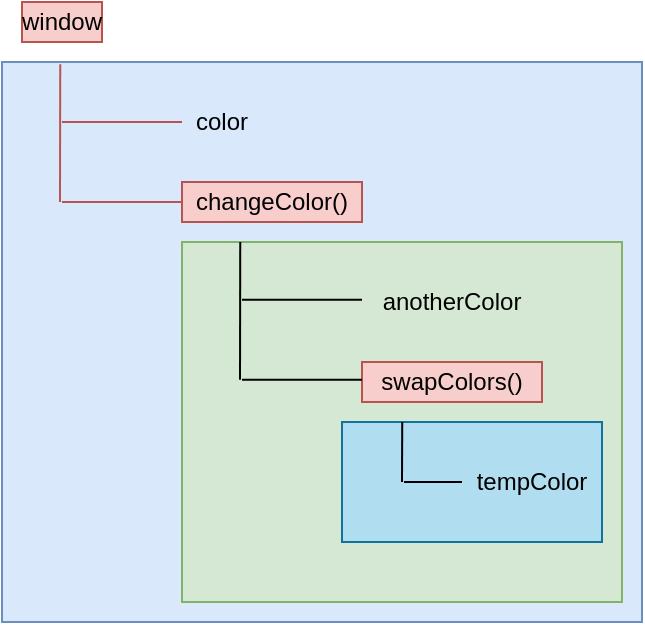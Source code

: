 <mxfile version="12.4.2" type="device" pages="1"><diagram id="ptm3rMgTxwg3U2KmO0Xj" name="Page-1"><mxGraphModel dx="946" dy="588" grid="1" gridSize="10" guides="1" tooltips="1" connect="1" arrows="1" fold="1" page="1" pageScale="1" pageWidth="827" pageHeight="1169" math="0" shadow="0"><root><mxCell id="0"/><mxCell id="1" parent="0"/><mxCell id="8IYvzdMsSWWdrpOwK_yS-1" value="" style="rounded=0;whiteSpace=wrap;html=1;fillColor=#dae8fc;strokeColor=#6c8ebf;" vertex="1" parent="1"><mxGeometry x="120" y="80" width="320" height="280" as="geometry"/></mxCell><mxCell id="8IYvzdMsSWWdrpOwK_yS-2" value="" style="rounded=0;whiteSpace=wrap;html=1;fillColor=#d5e8d4;strokeColor=#82b366;" vertex="1" parent="1"><mxGeometry x="210" y="170" width="220" height="180" as="geometry"/></mxCell><mxCell id="8IYvzdMsSWWdrpOwK_yS-3" value="" style="rounded=0;whiteSpace=wrap;html=1;fillColor=#b1ddf0;strokeColor=#10739e;" vertex="1" parent="1"><mxGeometry x="290" y="260" width="130" height="60" as="geometry"/></mxCell><mxCell id="8IYvzdMsSWWdrpOwK_yS-4" value="window" style="text;html=1;strokeColor=#b85450;fillColor=#f8cecc;align=center;verticalAlign=middle;whiteSpace=wrap;rounded=0;" vertex="1" parent="1"><mxGeometry x="130" y="50" width="40" height="20" as="geometry"/></mxCell><mxCell id="8IYvzdMsSWWdrpOwK_yS-5" value="color" style="text;html=1;strokeColor=none;fillColor=none;align=center;verticalAlign=middle;whiteSpace=wrap;rounded=0;" vertex="1" parent="1"><mxGeometry x="210" y="100" width="40" height="20" as="geometry"/></mxCell><mxCell id="8IYvzdMsSWWdrpOwK_yS-6" value="changeColor()" style="text;html=1;strokeColor=#b85450;fillColor=#f8cecc;align=center;verticalAlign=middle;whiteSpace=wrap;rounded=0;" vertex="1" parent="1"><mxGeometry x="210" y="140" width="90" height="20" as="geometry"/></mxCell><mxCell id="8IYvzdMsSWWdrpOwK_yS-7" value="anotherColor" style="text;html=1;strokeColor=none;fillColor=none;align=center;verticalAlign=middle;whiteSpace=wrap;rounded=0;" vertex="1" parent="1"><mxGeometry x="300" y="190" width="90" height="20" as="geometry"/></mxCell><mxCell id="8IYvzdMsSWWdrpOwK_yS-8" value="swapColors()" style="text;html=1;strokeColor=#b85450;fillColor=#f8cecc;align=center;verticalAlign=middle;whiteSpace=wrap;rounded=0;" vertex="1" parent="1"><mxGeometry x="300" y="230" width="90" height="20" as="geometry"/></mxCell><mxCell id="8IYvzdMsSWWdrpOwK_yS-9" value="tempColor" style="text;html=1;strokeColor=none;fillColor=none;align=center;verticalAlign=middle;whiteSpace=wrap;rounded=0;" vertex="1" parent="1"><mxGeometry x="350" y="280" width="70" height="20" as="geometry"/></mxCell><mxCell id="8IYvzdMsSWWdrpOwK_yS-10" value="" style="endArrow=none;html=1;entryX=0.091;entryY=0.004;entryDx=0;entryDy=0;entryPerimeter=0;fillColor=#f8cecc;strokeColor=#b85450;" edge="1" parent="1" target="8IYvzdMsSWWdrpOwK_yS-1"><mxGeometry width="50" height="50" relative="1" as="geometry"><mxPoint x="149" y="150" as="sourcePoint"/><mxPoint x="180" y="100" as="targetPoint"/></mxGeometry></mxCell><mxCell id="8IYvzdMsSWWdrpOwK_yS-11" value="" style="endArrow=none;html=1;entryX=0;entryY=0.5;entryDx=0;entryDy=0;fillColor=#f8cecc;strokeColor=#b85450;" edge="1" parent="1" target="8IYvzdMsSWWdrpOwK_yS-5"><mxGeometry width="50" height="50" relative="1" as="geometry"><mxPoint x="150" y="110" as="sourcePoint"/><mxPoint x="370" y="20" as="targetPoint"/></mxGeometry></mxCell><mxCell id="8IYvzdMsSWWdrpOwK_yS-12" value="" style="endArrow=none;html=1;fillColor=#f8cecc;strokeColor=#b85450;" edge="1" parent="1" target="8IYvzdMsSWWdrpOwK_yS-6"><mxGeometry width="50" height="50" relative="1" as="geometry"><mxPoint x="150" y="150" as="sourcePoint"/><mxPoint x="330" y="10" as="targetPoint"/></mxGeometry></mxCell><mxCell id="8IYvzdMsSWWdrpOwK_yS-14" value="" style="endArrow=none;html=1;entryX=0.091;entryY=0.004;entryDx=0;entryDy=0;entryPerimeter=0;" edge="1" parent="1"><mxGeometry width="50" height="50" relative="1" as="geometry"><mxPoint x="239" y="238.88" as="sourcePoint"/><mxPoint x="239.12" y="170" as="targetPoint"/></mxGeometry></mxCell><mxCell id="8IYvzdMsSWWdrpOwK_yS-15" value="" style="endArrow=none;html=1;entryX=0;entryY=0.5;entryDx=0;entryDy=0;" edge="1" parent="1"><mxGeometry width="50" height="50" relative="1" as="geometry"><mxPoint x="240" y="198.88" as="sourcePoint"/><mxPoint x="300" y="198.88" as="targetPoint"/></mxGeometry></mxCell><mxCell id="8IYvzdMsSWWdrpOwK_yS-16" value="" style="endArrow=none;html=1;" edge="1" parent="1"><mxGeometry width="50" height="50" relative="1" as="geometry"><mxPoint x="240" y="238.88" as="sourcePoint"/><mxPoint x="300" y="238.88" as="targetPoint"/></mxGeometry></mxCell><mxCell id="8IYvzdMsSWWdrpOwK_yS-17" value="" style="endArrow=none;html=1;entryX=0.091;entryY=0.004;entryDx=0;entryDy=0;entryPerimeter=0;" edge="1" parent="1"><mxGeometry width="50" height="50" relative="1" as="geometry"><mxPoint x="320" y="290" as="sourcePoint"/><mxPoint x="320.12" y="260" as="targetPoint"/></mxGeometry></mxCell><mxCell id="8IYvzdMsSWWdrpOwK_yS-18" value="" style="endArrow=none;html=1;entryX=0;entryY=0.5;entryDx=0;entryDy=0;" edge="1" parent="1" target="8IYvzdMsSWWdrpOwK_yS-9"><mxGeometry width="50" height="50" relative="1" as="geometry"><mxPoint x="321" y="290" as="sourcePoint"/><mxPoint x="381" y="298.88" as="targetPoint"/></mxGeometry></mxCell></root></mxGraphModel></diagram></mxfile>